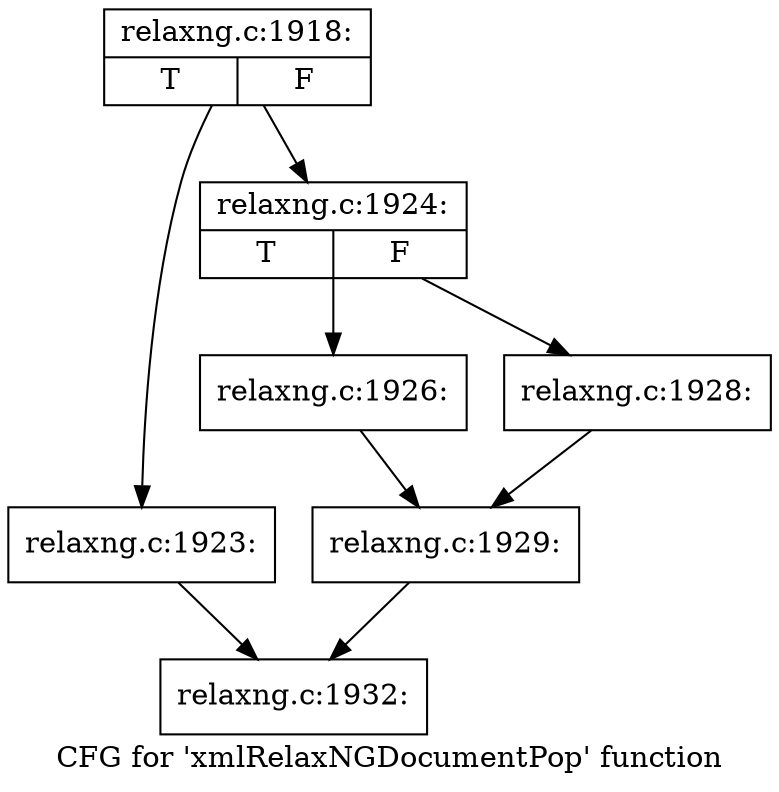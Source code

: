 digraph "CFG for 'xmlRelaxNGDocumentPop' function" {
	label="CFG for 'xmlRelaxNGDocumentPop' function";

	Node0x555e9c361950 [shape=record,label="{relaxng.c:1918:|{<s0>T|<s1>F}}"];
	Node0x555e9c361950 -> Node0x555e9c366ad0;
	Node0x555e9c361950 -> Node0x555e9c366b20;
	Node0x555e9c366ad0 [shape=record,label="{relaxng.c:1923:}"];
	Node0x555e9c366ad0 -> Node0x555e9c365fe0;
	Node0x555e9c366b20 [shape=record,label="{relaxng.c:1924:|{<s0>T|<s1>F}}"];
	Node0x555e9c366b20 -> Node0x555e9c367260;
	Node0x555e9c366b20 -> Node0x555e9c367300;
	Node0x555e9c367260 [shape=record,label="{relaxng.c:1926:}"];
	Node0x555e9c367260 -> Node0x555e9c3672b0;
	Node0x555e9c367300 [shape=record,label="{relaxng.c:1928:}"];
	Node0x555e9c367300 -> Node0x555e9c3672b0;
	Node0x555e9c3672b0 [shape=record,label="{relaxng.c:1929:}"];
	Node0x555e9c3672b0 -> Node0x555e9c365fe0;
	Node0x555e9c365fe0 [shape=record,label="{relaxng.c:1932:}"];
}
